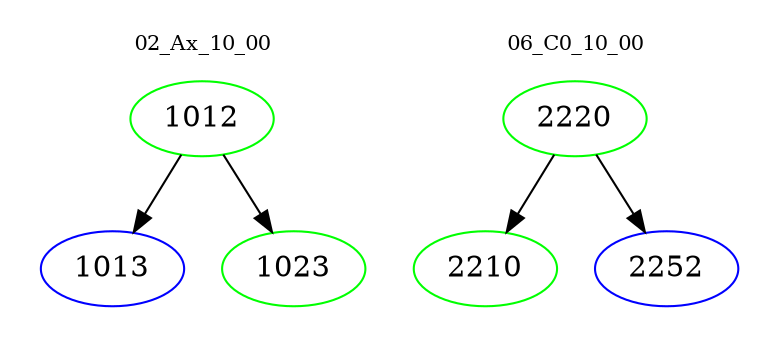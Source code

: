 digraph{
subgraph cluster_0 {
color = white
label = "02_Ax_10_00";
fontsize=10;
T0_1012 [label="1012", color="green"]
T0_1012 -> T0_1013 [color="black"]
T0_1013 [label="1013", color="blue"]
T0_1012 -> T0_1023 [color="black"]
T0_1023 [label="1023", color="green"]
}
subgraph cluster_1 {
color = white
label = "06_C0_10_00";
fontsize=10;
T1_2220 [label="2220", color="green"]
T1_2220 -> T1_2210 [color="black"]
T1_2210 [label="2210", color="green"]
T1_2220 -> T1_2252 [color="black"]
T1_2252 [label="2252", color="blue"]
}
}
